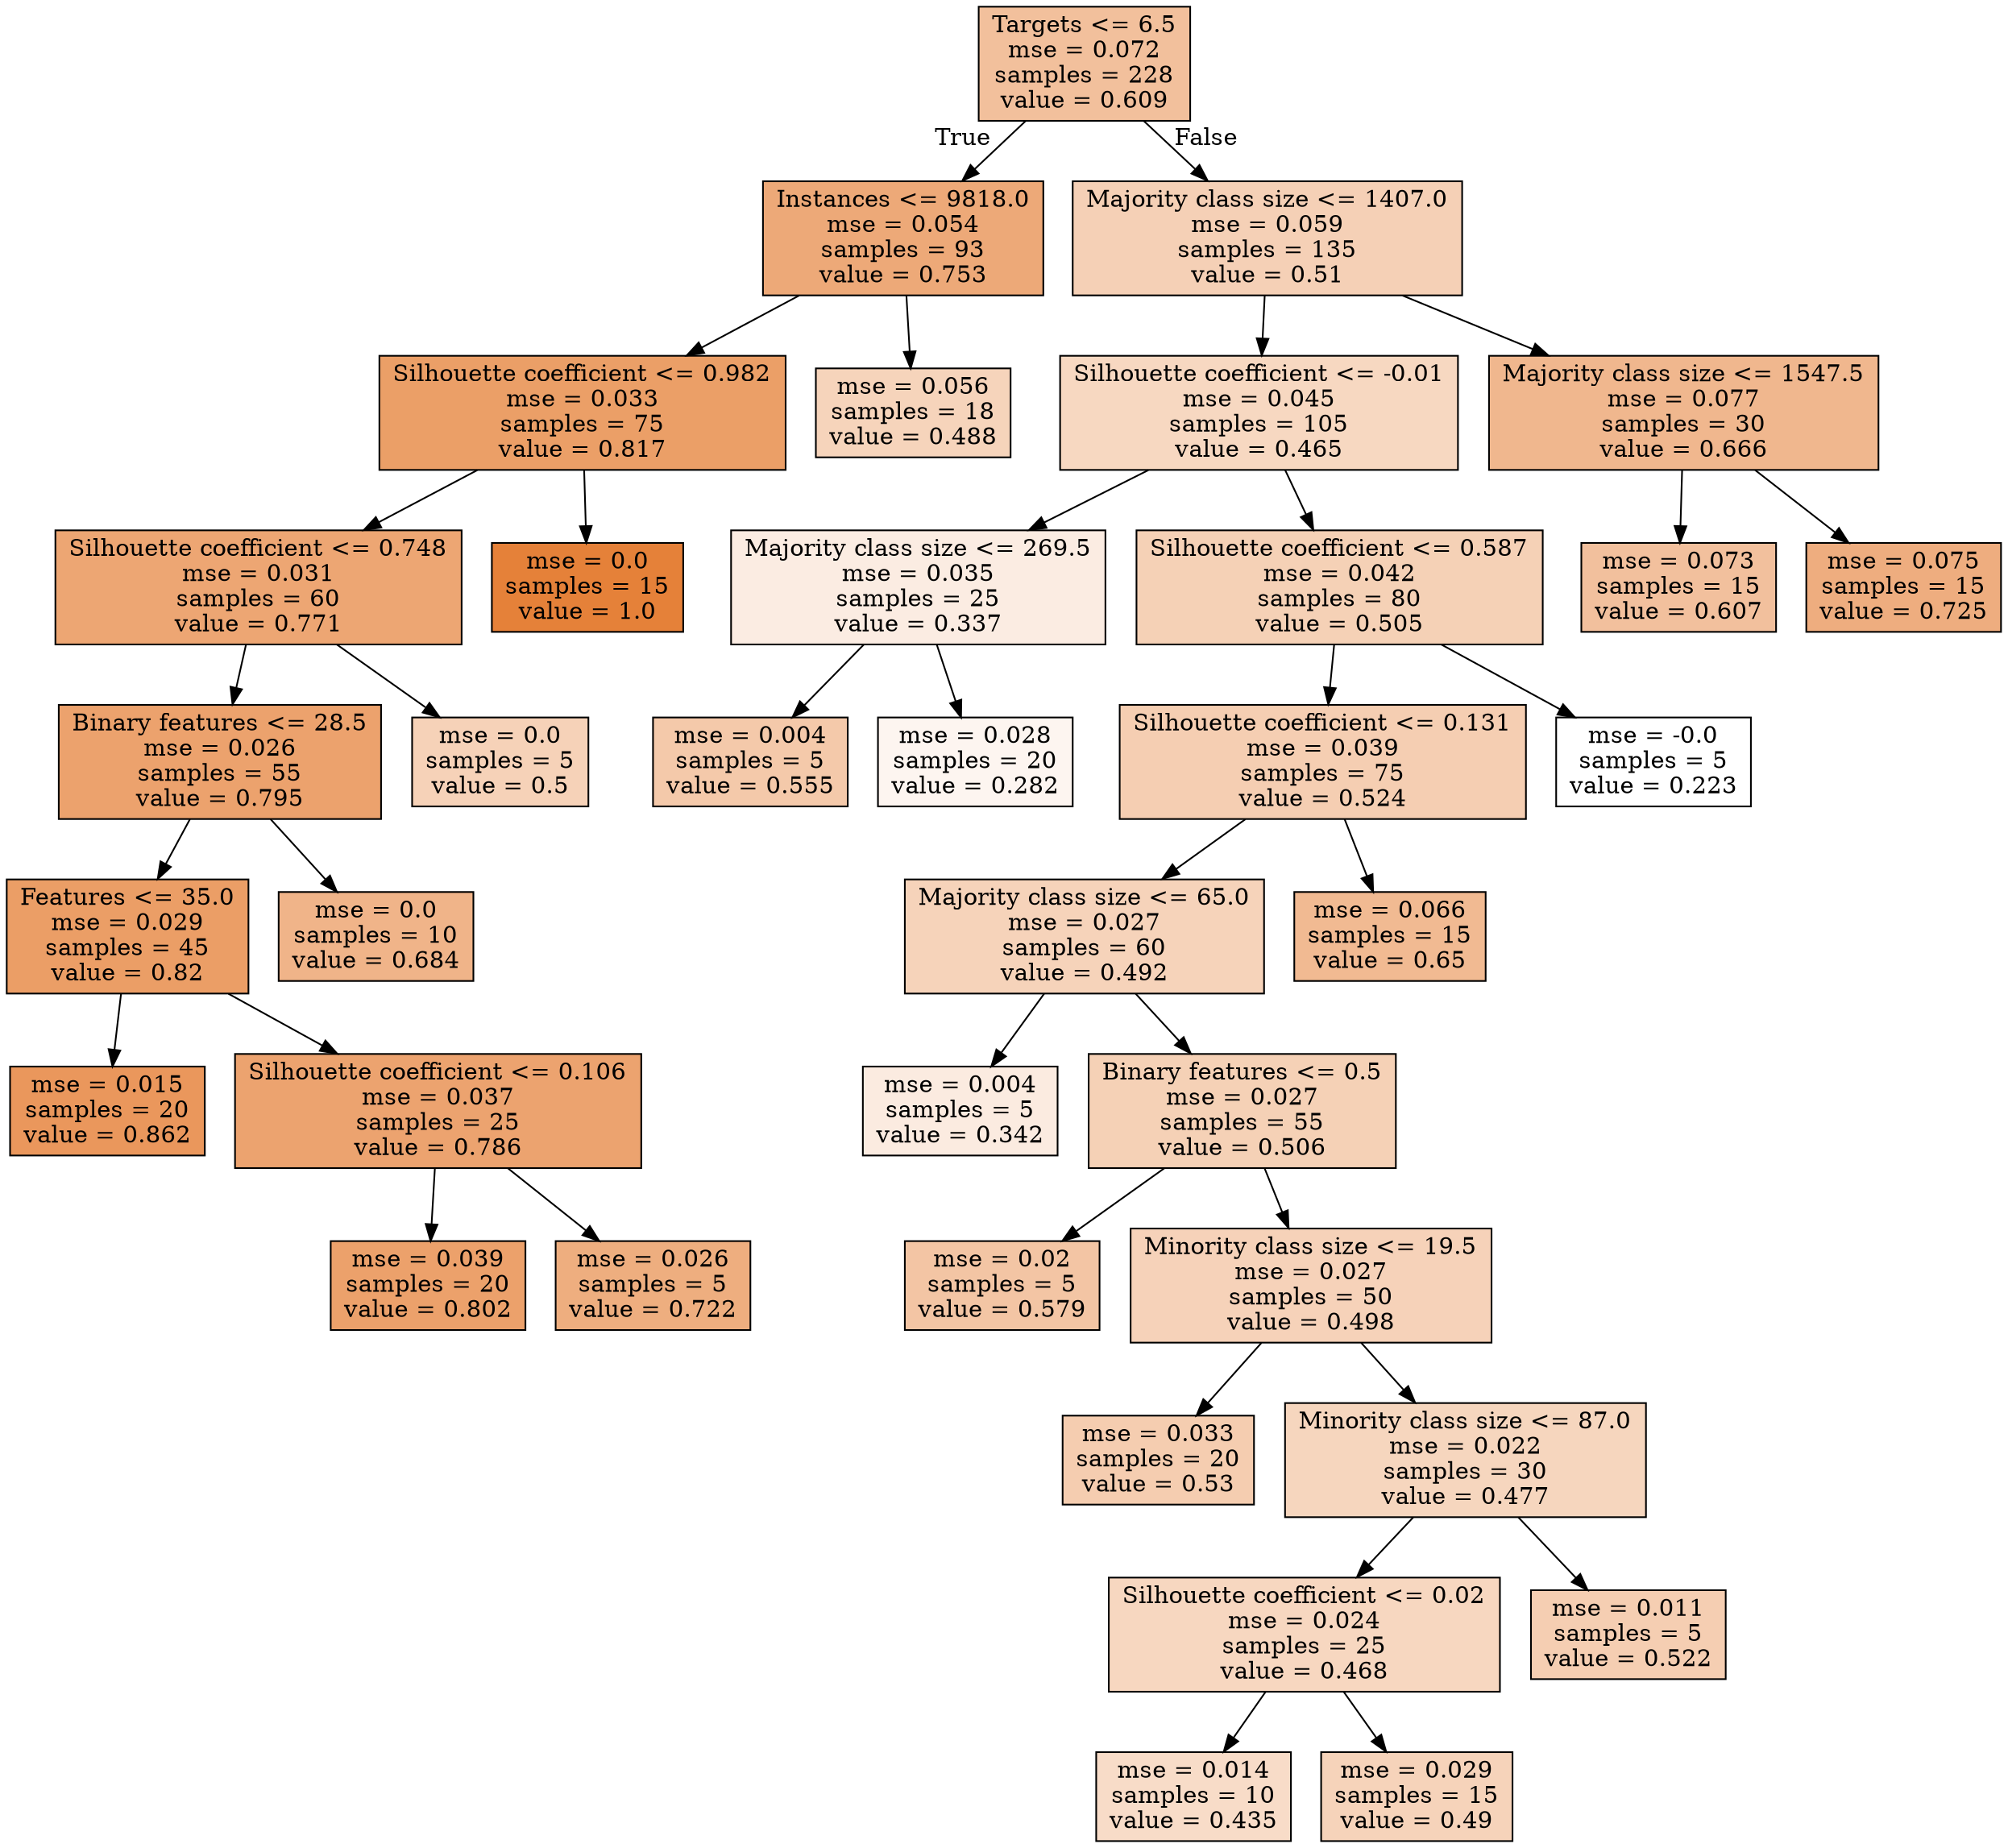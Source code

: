 digraph Tree {
node [shape=box, style="filled", color="black"] ;
0 [label="Targets <= 6.5\nmse = 0.072\nsamples = 228\nvalue = 0.609", fillcolor="#e581397f"] ;
1 [label="Instances <= 9818.0\nmse = 0.054\nsamples = 93\nvalue = 0.753", fillcolor="#e58139ae"] ;
0 -> 1 [labeldistance=2.5, labelangle=45, headlabel="True"] ;
2 [label="Silhouette coefficient <= 0.982\nmse = 0.033\nsamples = 75\nvalue = 0.817", fillcolor="#e58139c3"] ;
1 -> 2 ;
3 [label="Silhouette coefficient <= 0.748\nmse = 0.031\nsamples = 60\nvalue = 0.771", fillcolor="#e58139b4"] ;
2 -> 3 ;
4 [label="Binary features <= 28.5\nmse = 0.026\nsamples = 55\nvalue = 0.795", fillcolor="#e58139bc"] ;
3 -> 4 ;
5 [label="Features <= 35.0\nmse = 0.029\nsamples = 45\nvalue = 0.82", fillcolor="#e58139c4"] ;
4 -> 5 ;
6 [label="mse = 0.015\nsamples = 20\nvalue = 0.862", fillcolor="#e58139d2"] ;
5 -> 6 ;
7 [label="Silhouette coefficient <= 0.106\nmse = 0.037\nsamples = 25\nvalue = 0.786", fillcolor="#e58139b9"] ;
5 -> 7 ;
8 [label="mse = 0.039\nsamples = 20\nvalue = 0.802", fillcolor="#e58139be"] ;
7 -> 8 ;
9 [label="mse = 0.026\nsamples = 5\nvalue = 0.722", fillcolor="#e58139a4"] ;
7 -> 9 ;
10 [label="mse = 0.0\nsamples = 10\nvalue = 0.684", fillcolor="#e5813997"] ;
4 -> 10 ;
11 [label="mse = 0.0\nsamples = 5\nvalue = 0.5", fillcolor="#e581395b"] ;
3 -> 11 ;
12 [label="mse = 0.0\nsamples = 15\nvalue = 1.0", fillcolor="#e58139ff"] ;
2 -> 12 ;
13 [label="mse = 0.056\nsamples = 18\nvalue = 0.488", fillcolor="#e5813957"] ;
1 -> 13 ;
14 [label="Majority class size <= 1407.0\nmse = 0.059\nsamples = 135\nvalue = 0.51", fillcolor="#e581395e"] ;
0 -> 14 [labeldistance=2.5, labelangle=-45, headlabel="False"] ;
15 [label="Silhouette coefficient <= -0.01\nmse = 0.045\nsamples = 105\nvalue = 0.465", fillcolor="#e581394f"] ;
14 -> 15 ;
16 [label="Majority class size <= 269.5\nmse = 0.035\nsamples = 25\nvalue = 0.337", fillcolor="#e5813925"] ;
15 -> 16 ;
17 [label="mse = 0.004\nsamples = 5\nvalue = 0.555", fillcolor="#e581396d"] ;
16 -> 17 ;
18 [label="mse = 0.028\nsamples = 20\nvalue = 0.282", fillcolor="#e5813913"] ;
16 -> 18 ;
19 [label="Silhouette coefficient <= 0.587\nmse = 0.042\nsamples = 80\nvalue = 0.505", fillcolor="#e581395d"] ;
15 -> 19 ;
20 [label="Silhouette coefficient <= 0.131\nmse = 0.039\nsamples = 75\nvalue = 0.524", fillcolor="#e5813963"] ;
19 -> 20 ;
21 [label="Majority class size <= 65.0\nmse = 0.027\nsamples = 60\nvalue = 0.492", fillcolor="#e5813958"] ;
20 -> 21 ;
22 [label="mse = 0.004\nsamples = 5\nvalue = 0.342", fillcolor="#e5813927"] ;
21 -> 22 ;
23 [label="Binary features <= 0.5\nmse = 0.027\nsamples = 55\nvalue = 0.506", fillcolor="#e581395d"] ;
21 -> 23 ;
24 [label="mse = 0.02\nsamples = 5\nvalue = 0.579", fillcolor="#e5813975"] ;
23 -> 24 ;
25 [label="Minority class size <= 19.5\nmse = 0.027\nsamples = 50\nvalue = 0.498", fillcolor="#e581395a"] ;
23 -> 25 ;
26 [label="mse = 0.033\nsamples = 20\nvalue = 0.53", fillcolor="#e5813965"] ;
25 -> 26 ;
27 [label="Minority class size <= 87.0\nmse = 0.022\nsamples = 30\nvalue = 0.477", fillcolor="#e5813953"] ;
25 -> 27 ;
28 [label="Silhouette coefficient <= 0.02\nmse = 0.024\nsamples = 25\nvalue = 0.468", fillcolor="#e5813950"] ;
27 -> 28 ;
29 [label="mse = 0.014\nsamples = 10\nvalue = 0.435", fillcolor="#e5813946"] ;
28 -> 29 ;
30 [label="mse = 0.029\nsamples = 15\nvalue = 0.49", fillcolor="#e5813958"] ;
28 -> 30 ;
31 [label="mse = 0.011\nsamples = 5\nvalue = 0.522", fillcolor="#e5813962"] ;
27 -> 31 ;
32 [label="mse = 0.066\nsamples = 15\nvalue = 0.65", fillcolor="#e581398c"] ;
20 -> 32 ;
33 [label="mse = -0.0\nsamples = 5\nvalue = 0.223", fillcolor="#e5813900"] ;
19 -> 33 ;
34 [label="Majority class size <= 1547.5\nmse = 0.077\nsamples = 30\nvalue = 0.666", fillcolor="#e5813991"] ;
14 -> 34 ;
35 [label="mse = 0.073\nsamples = 15\nvalue = 0.607", fillcolor="#e581397e"] ;
34 -> 35 ;
36 [label="mse = 0.075\nsamples = 15\nvalue = 0.725", fillcolor="#e58139a5"] ;
34 -> 36 ;
}